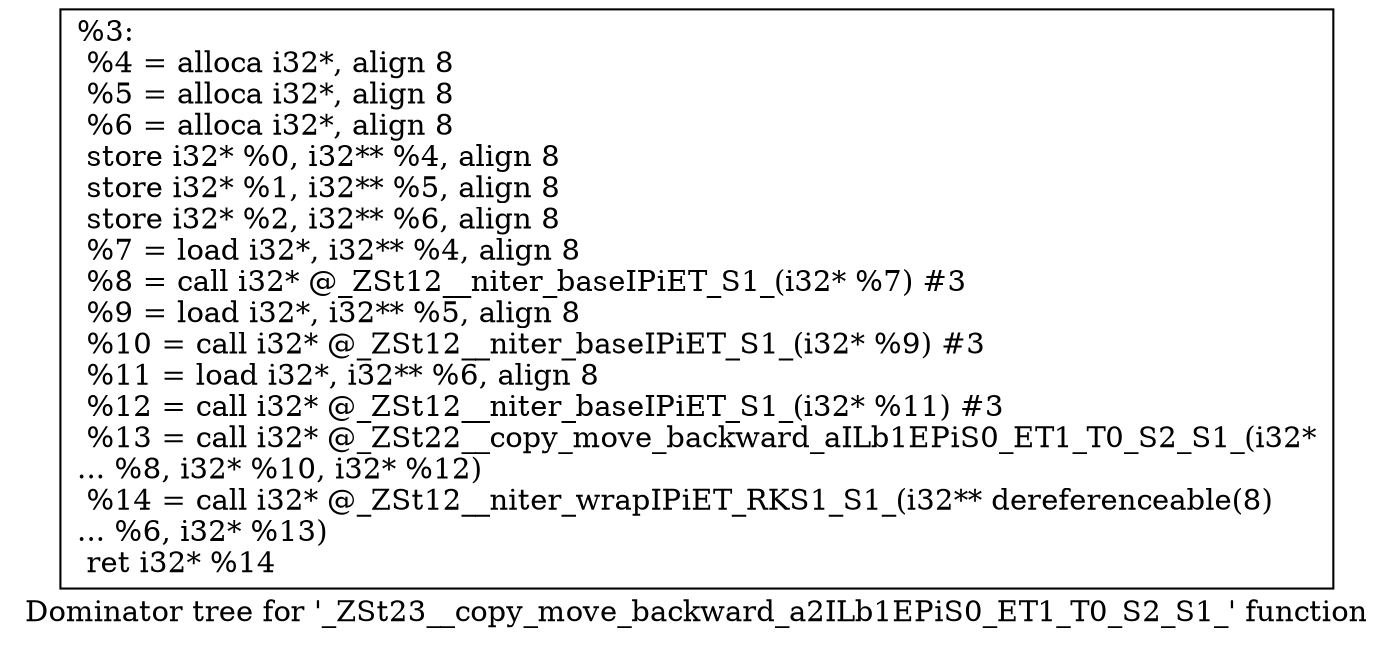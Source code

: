 digraph "Dominator tree for '_ZSt23__copy_move_backward_a2ILb1EPiS0_ET1_T0_S2_S1_' function" {
	label="Dominator tree for '_ZSt23__copy_move_backward_a2ILb1EPiS0_ET1_T0_S2_S1_' function";

	Node0x1473ed0 [shape=record,label="{%3:\l  %4 = alloca i32*, align 8\l  %5 = alloca i32*, align 8\l  %6 = alloca i32*, align 8\l  store i32* %0, i32** %4, align 8\l  store i32* %1, i32** %5, align 8\l  store i32* %2, i32** %6, align 8\l  %7 = load i32*, i32** %4, align 8\l  %8 = call i32* @_ZSt12__niter_baseIPiET_S1_(i32* %7) #3\l  %9 = load i32*, i32** %5, align 8\l  %10 = call i32* @_ZSt12__niter_baseIPiET_S1_(i32* %9) #3\l  %11 = load i32*, i32** %6, align 8\l  %12 = call i32* @_ZSt12__niter_baseIPiET_S1_(i32* %11) #3\l  %13 = call i32* @_ZSt22__copy_move_backward_aILb1EPiS0_ET1_T0_S2_S1_(i32*\l... %8, i32* %10, i32* %12)\l  %14 = call i32* @_ZSt12__niter_wrapIPiET_RKS1_S1_(i32** dereferenceable(8)\l... %6, i32* %13)\l  ret i32* %14\l}"];
}
